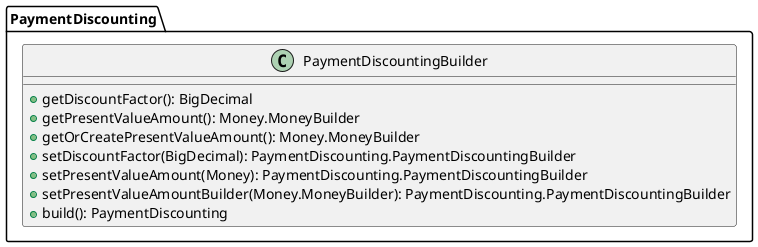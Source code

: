 @startuml

    class PaymentDiscounting.PaymentDiscountingBuilder [[PaymentDiscounting.PaymentDiscountingBuilder.html]] {
        +getDiscountFactor(): BigDecimal
        +getPresentValueAmount(): Money.MoneyBuilder
        +getOrCreatePresentValueAmount(): Money.MoneyBuilder
        +setDiscountFactor(BigDecimal): PaymentDiscounting.PaymentDiscountingBuilder
        +setPresentValueAmount(Money): PaymentDiscounting.PaymentDiscountingBuilder
        +setPresentValueAmountBuilder(Money.MoneyBuilder): PaymentDiscounting.PaymentDiscountingBuilder
        +build(): PaymentDiscounting
    }

@enduml
